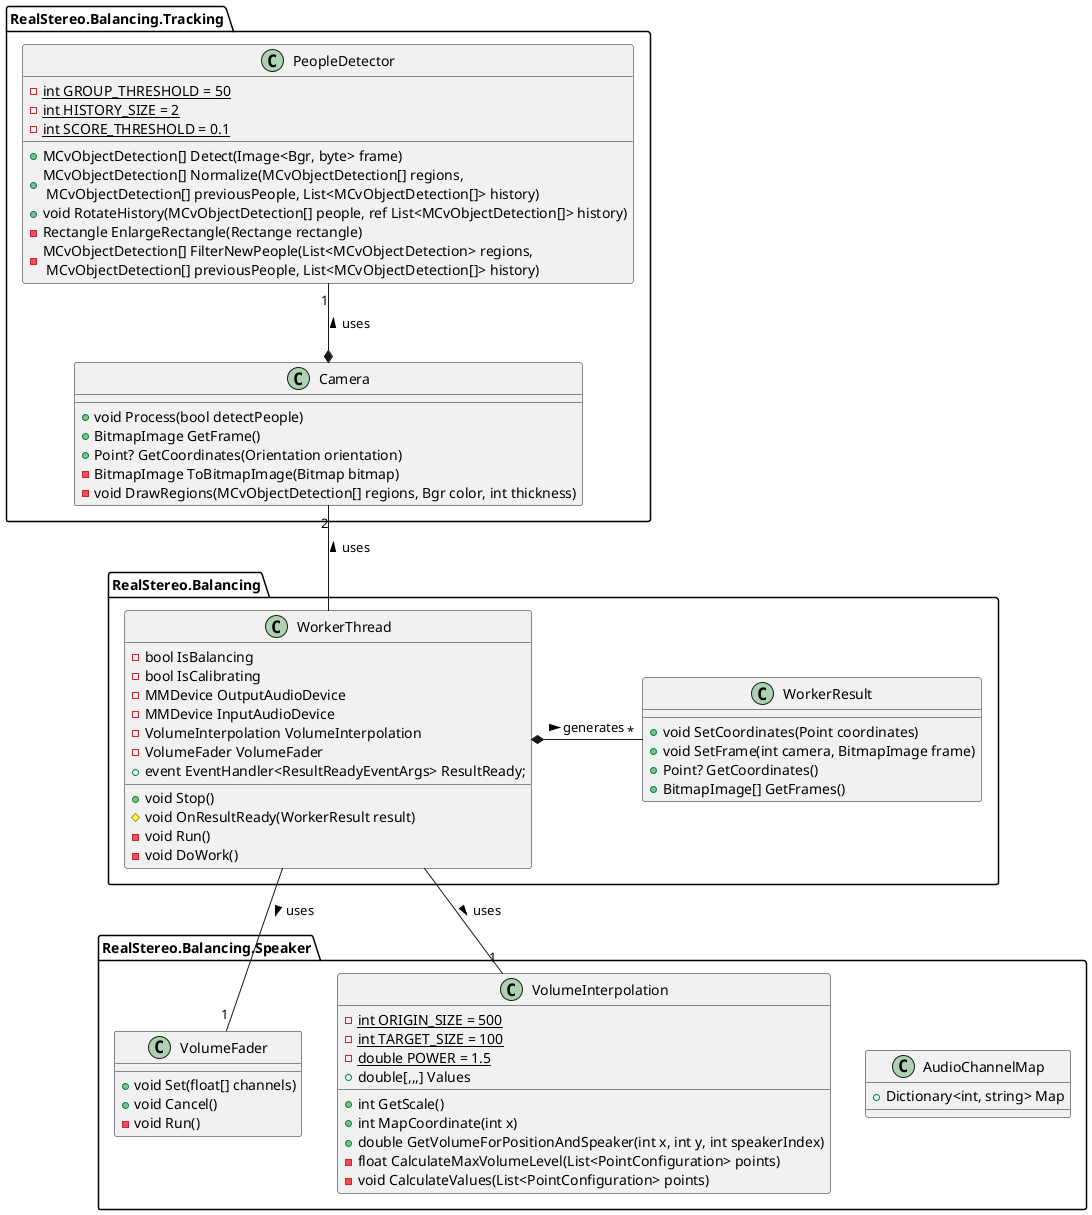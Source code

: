 @startuml ClassDiagram
skinparam defaultTextAlignment center
skinparam nodesep 0
allowmixing


package "RealStereo.Balancing" as Balancing {
  class WorkerResult {
    + void SetCoordinates(Point coordinates)
    + void SetFrame(int camera, BitmapImage frame)
    + Point? GetCoordinates()
    + BitmapImage[] GetFrames()
  }

  class WorkerThread {
    - bool IsBalancing
    - bool IsCalibrating
    - MMDevice OutputAudioDevice
    - MMDevice InputAudioDevice
    - VolumeInterpolation VolumeInterpolation
    - VolumeFader VolumeFader
    + event EventHandler<ResultReadyEventArgs> ResultReady;
    + void Stop()
    # void OnResultReady(WorkerResult result)
    - void Run()
    - void DoWork()
  }
}

package "RealStereo.Balancing.Speaker" as Speaker {
  class AudioChannelMap {
    + Dictionary<int, string> Map
  }

  class VolumeFader {
    + void Set(float[] channels)
    + void Cancel()
    - void Run()
  }

  class VolumeInterpolation {
    - {static} int ORIGIN_SIZE = 500
    - {static} int TARGET_SIZE = 100
    - {static} double POWER = 1.5
    + double[,,,] Values
    + int GetScale()
    + int MapCoordinate(int x)
    + double GetVolumeForPositionAndSpeaker(int x, int y, int speakerIndex)
    - float CalculateMaxVolumeLevel(List<PointConfiguration> points)
    - void CalculateValues(List<PointConfiguration> points)
  }
}

package "RealStereo.Balancing.Tracking" as Tracking {
  class Camera {
    + void Process(bool detectPeople)
    + BitmapImage GetFrame()
    + Point? GetCoordinates(Orientation orientation)
    - BitmapImage ToBitmapImage(Bitmap bitmap)
    - void DrawRegions(MCvObjectDetection[] regions, Bgr color, int thickness)
  }

  class PeopleDetector {
    - {static} int GROUP_THRESHOLD = 50
    - {static} int HISTORY_SIZE = 2
    - {static} int SCORE_THRESHOLD = 0.1
    + MCvObjectDetection[] Detect(Image<Bgr, byte> frame)
    + MCvObjectDetection[] Normalize(MCvObjectDetection[] regions,\n MCvObjectDetection[] previousPeople, List<MCvObjectDetection[]> history)
    + void RotateHistory(MCvObjectDetection[] people, ref List<MCvObjectDetection[]> history)
    - Rectangle EnlargeRectangle(Rectange rectangle)
    - MCvObjectDetection[] FilterNewPeople(List<MCvObjectDetection> regions,\n MCvObjectDetection[] previousPeople, List<MCvObjectDetection[]> history)
  }
}

WorkerThread *- "*" WorkerResult: generates >
WorkerThread -- "1" VolumeFader: uses >
WorkerThread -- "1" VolumeInterpolation: uses >
Camera "2" -- WorkerThread: uses <
PeopleDetector "1" --*  Camera: uses <

@enduml
